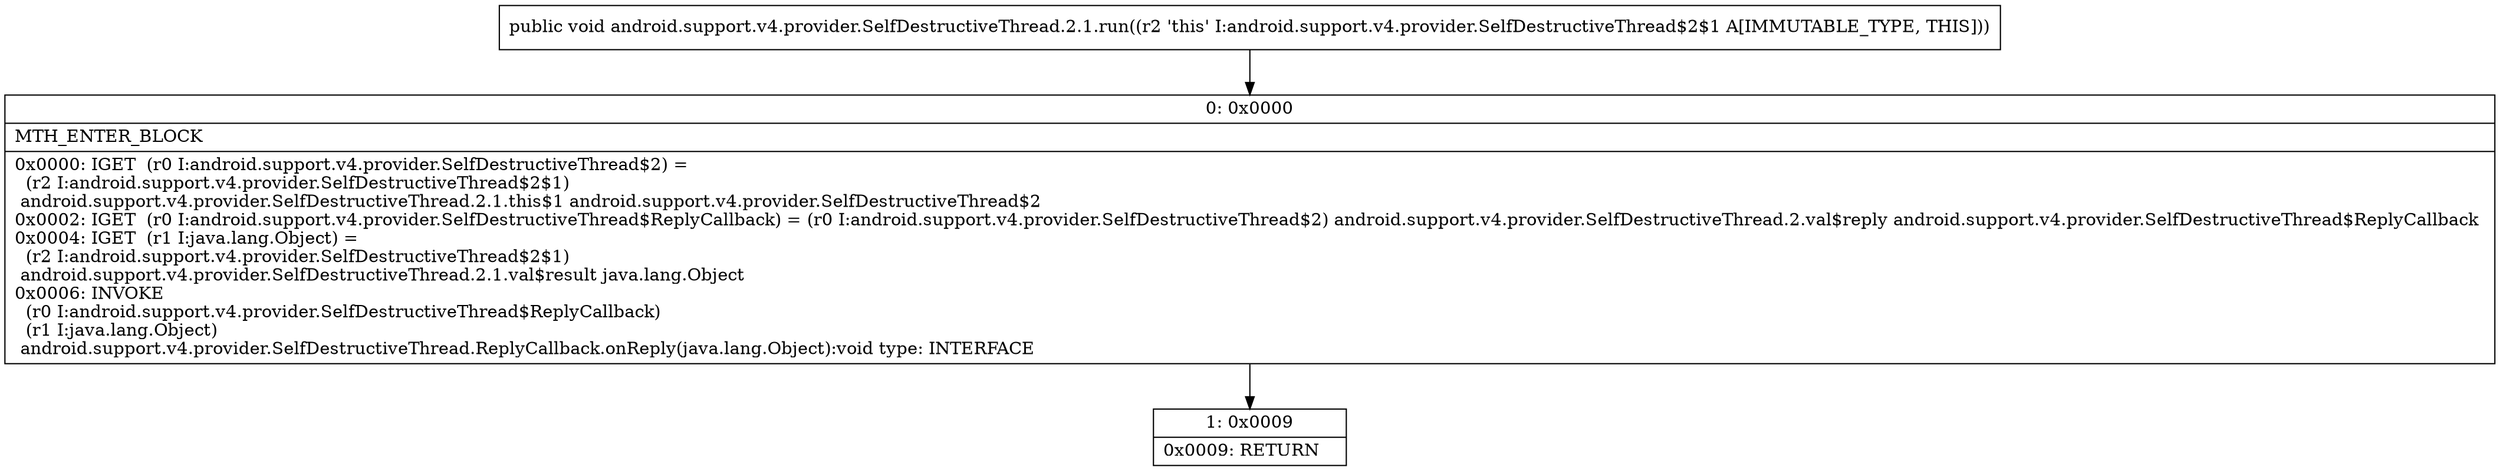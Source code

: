 digraph "CFG forandroid.support.v4.provider.SelfDestructiveThread.2.1.run()V" {
Node_0 [shape=record,label="{0\:\ 0x0000|MTH_ENTER_BLOCK\l|0x0000: IGET  (r0 I:android.support.v4.provider.SelfDestructiveThread$2) = \l  (r2 I:android.support.v4.provider.SelfDestructiveThread$2$1)\l android.support.v4.provider.SelfDestructiveThread.2.1.this$1 android.support.v4.provider.SelfDestructiveThread$2 \l0x0002: IGET  (r0 I:android.support.v4.provider.SelfDestructiveThread$ReplyCallback) = (r0 I:android.support.v4.provider.SelfDestructiveThread$2) android.support.v4.provider.SelfDestructiveThread.2.val$reply android.support.v4.provider.SelfDestructiveThread$ReplyCallback \l0x0004: IGET  (r1 I:java.lang.Object) = \l  (r2 I:android.support.v4.provider.SelfDestructiveThread$2$1)\l android.support.v4.provider.SelfDestructiveThread.2.1.val$result java.lang.Object \l0x0006: INVOKE  \l  (r0 I:android.support.v4.provider.SelfDestructiveThread$ReplyCallback)\l  (r1 I:java.lang.Object)\l android.support.v4.provider.SelfDestructiveThread.ReplyCallback.onReply(java.lang.Object):void type: INTERFACE \l}"];
Node_1 [shape=record,label="{1\:\ 0x0009|0x0009: RETURN   \l}"];
MethodNode[shape=record,label="{public void android.support.v4.provider.SelfDestructiveThread.2.1.run((r2 'this' I:android.support.v4.provider.SelfDestructiveThread$2$1 A[IMMUTABLE_TYPE, THIS])) }"];
MethodNode -> Node_0;
Node_0 -> Node_1;
}

